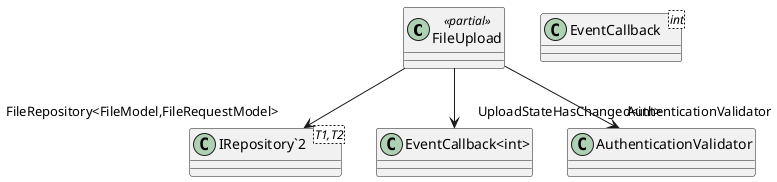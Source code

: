 @startuml
class FileUpload <<partial>> {
}
class "EventCallback"<int> {
}
class "IRepository`2"<T1,T2> {
}
FileUpload --> "UploadStateHasChanged<int>" "EventCallback<int>"
FileUpload --> "FileRepository<FileModel,FileRequestModel>" "IRepository`2"
FileUpload --> "AuthenticationValidator" AuthenticationValidator
@enduml
